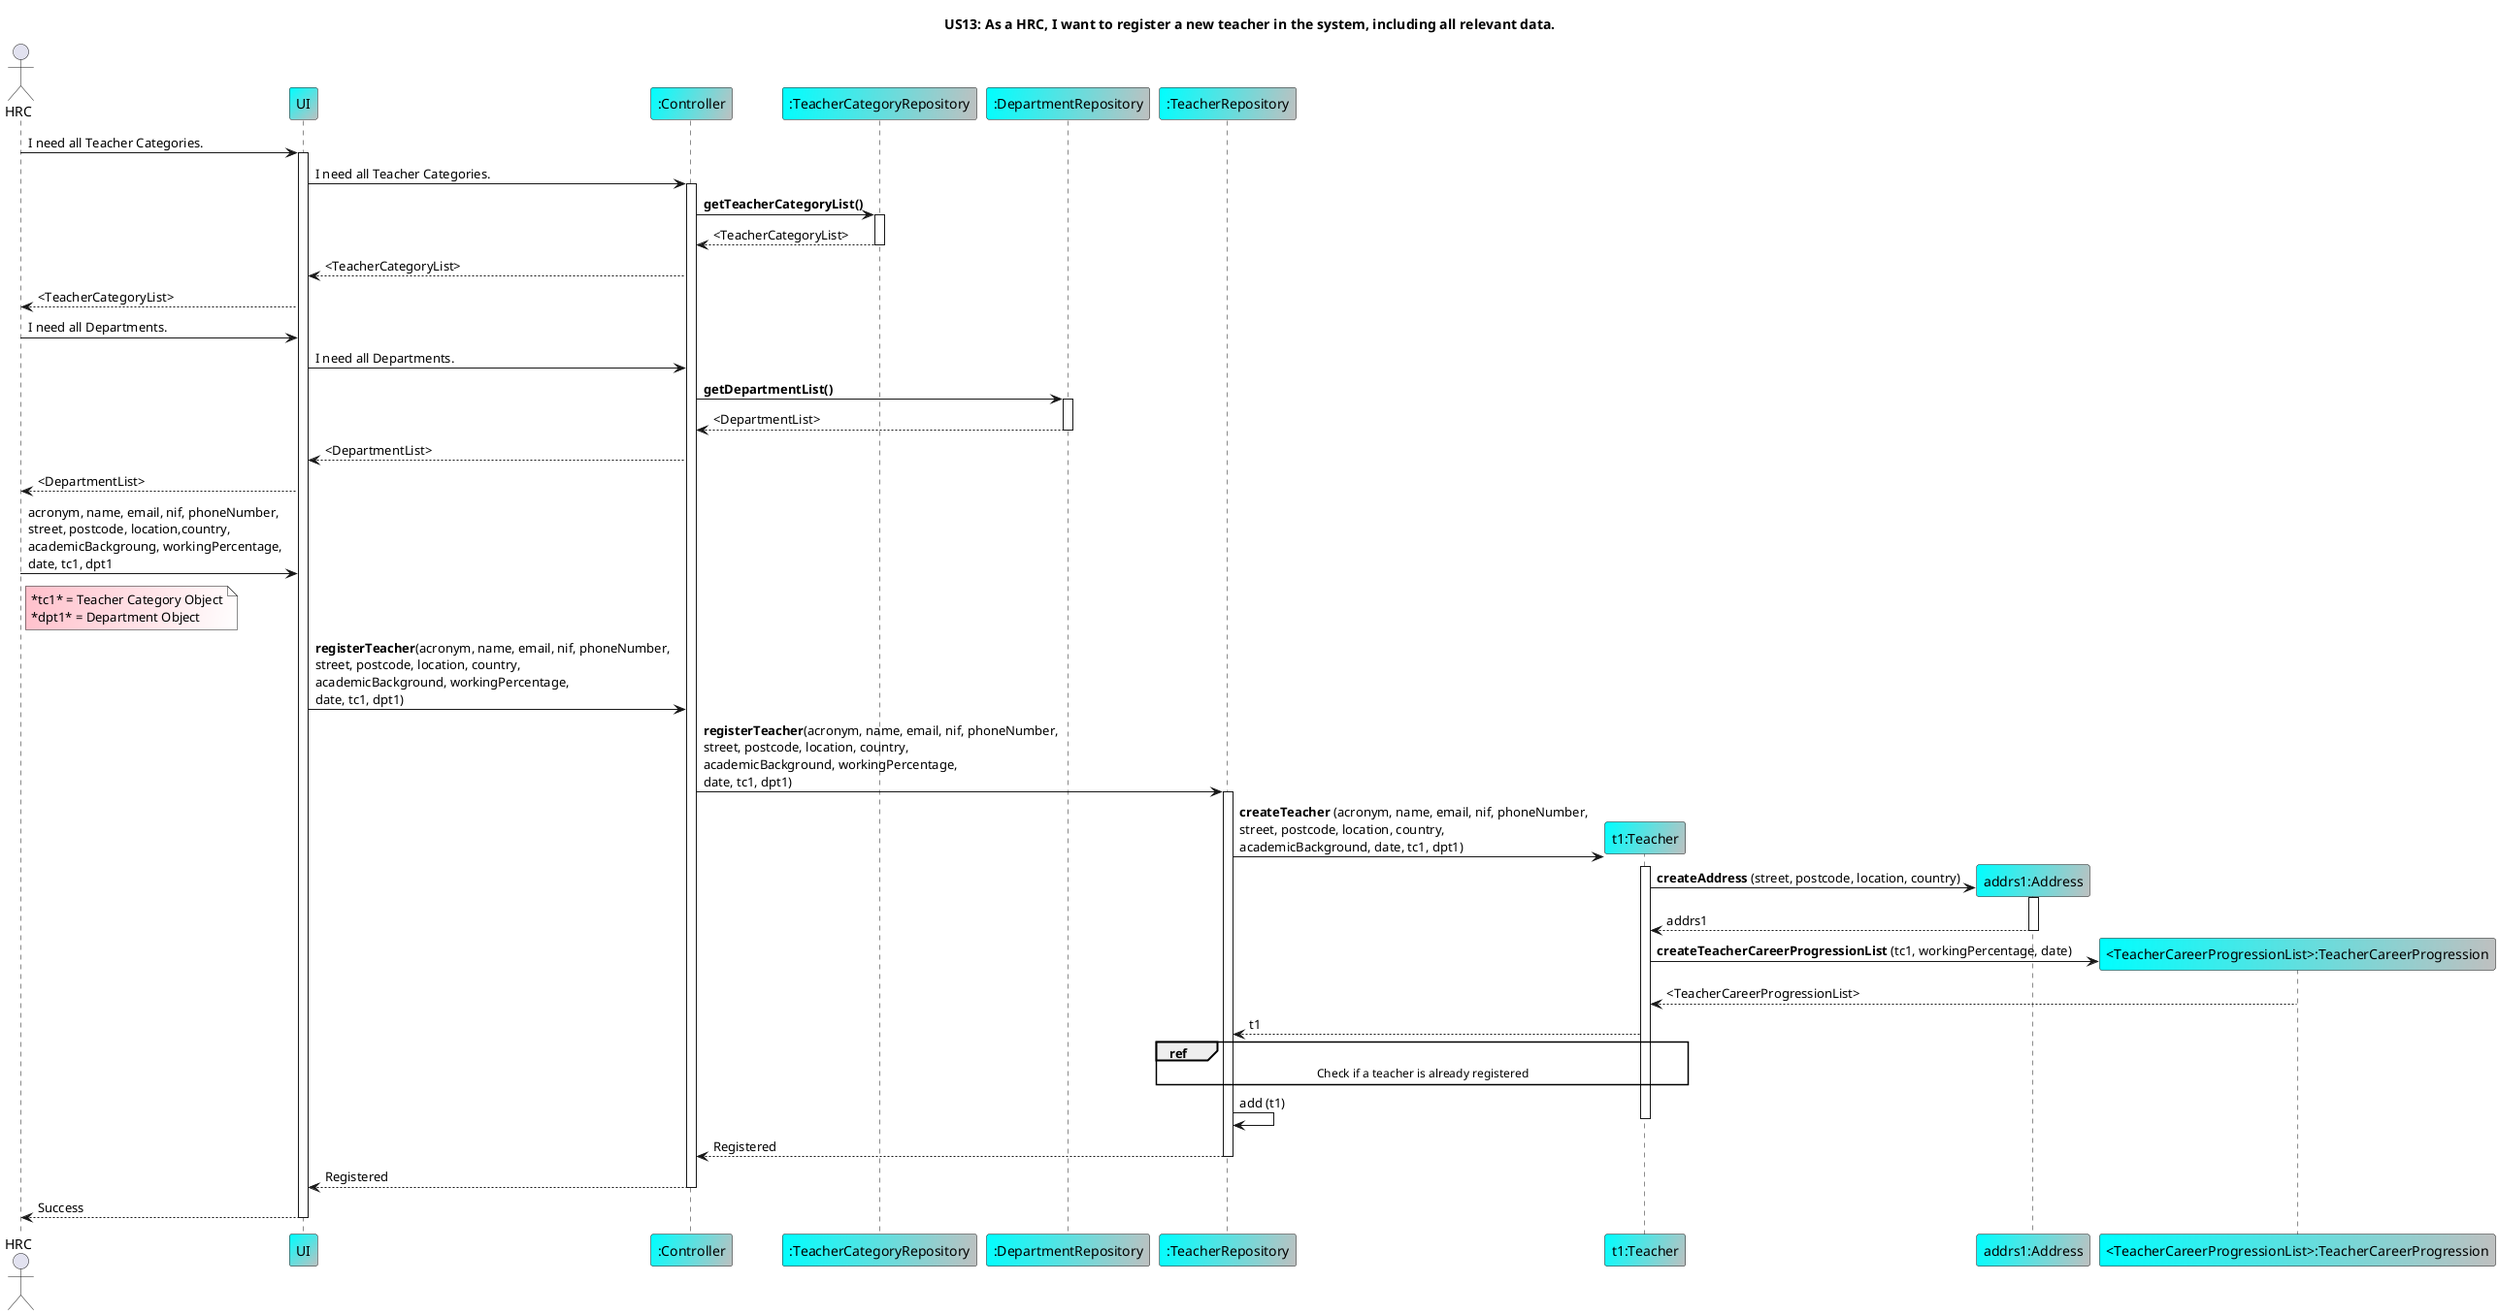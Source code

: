 @startuml

title US13: As a HRC, I want to register a new teacher in the system, including all relevant data.

actor HRC
participant "UI" as UI #Cyan/Silver
participant ":Controller" as Controller #Cyan/Silver
participant ":TeacherCategoryRepository" as TeacherCategoryRepository #Cyan/Silver
participant ":DepartmentRepository" as DepartmentRepository #Cyan/Silver
participant ":TeacherRepository" as TeacherRepository #Cyan/Silver
participant "t1:Teacher" as Teacher #Cyan/Silver
participant "addrs1:Address" as Address #Cyan/Silver
participant "<TeacherCareerProgressionList>:TeacherCareerProgression" as TeacherCareerProgression #Cyan/Silver


HRC -> UI: I need all Teacher Categories.
activate UI

UI -> Controller: I need all Teacher Categories.
activate Controller

Controller -> TeacherCategoryRepository: **getTeacherCategoryList()**
activate TeacherCategoryRepository

TeacherCategoryRepository --> Controller: <TeacherCategoryList>
deactivate TeacherCategoryRepository

Controller --> UI: <TeacherCategoryList>

UI --> HRC: <TeacherCategoryList>

HRC -> UI: I need all Departments.

UI -> Controller: I need all Departments.

Controller -> DepartmentRepository: **getDepartmentList()**
activate DepartmentRepository

DepartmentRepository --> Controller: <DepartmentList>
deactivate DepartmentRepository

Controller --> UI: <DepartmentList>

UI --> HRC: <DepartmentList>

HRC -> UI: acronym, name, email, nif, phoneNumber,\nstreet, postcode, location,country,\nacademicBackgroung, workingPercentage,\ndate, tc1, dpt1

Note Right HRC #Pink/White
    *tc1* = Teacher Category Object
    *dpt1* = Department Object
End Note

UI -> Controller: **registerTeacher**(acronym, name, email, nif, phoneNumber,\nstreet, postcode, location, country,\nacademicBackground, workingPercentage,\ndate, tc1, dpt1)

Controller -> TeacherRepository: **registerTeacher**(acronym, name, email, nif, phoneNumber,\nstreet, postcode, location, country,\nacademicBackground, workingPercentage,\ndate, tc1, dpt1)
activate TeacherRepository

TeacherRepository -> Teacher **: **createTeacher** (acronym, name, email, nif, phoneNumber,\nstreet, postcode, location, country,\nacademicBackground, date, tc1, dpt1)
activate Teacher

Teacher -> Address **: **createAddress** (street, postcode, location, country)
activate Address

Address --> Teacher: addrs1
deactivate Address

Teacher -> TeacherCareerProgression **: **createTeacherCareerProgressionList** (tc1, workingPercentage, date)

TeacherCareerProgression --> Teacher: <TeacherCareerProgressionList>
deactivate TeacherCareerProgression

Teacher --> TeacherRepository: t1

ref over TeacherRepository, Teacher
    Check if a teacher is already registered
end ref

TeacherRepository -> TeacherRepository: add (t1)

deactivate Teacher

TeacherRepository --> Controller: Registered
deactivate TeacherRepository

Controller --> UI: Registered
deactivate Controller

UI --> HRC: Success
deactivate UI

@enduml
